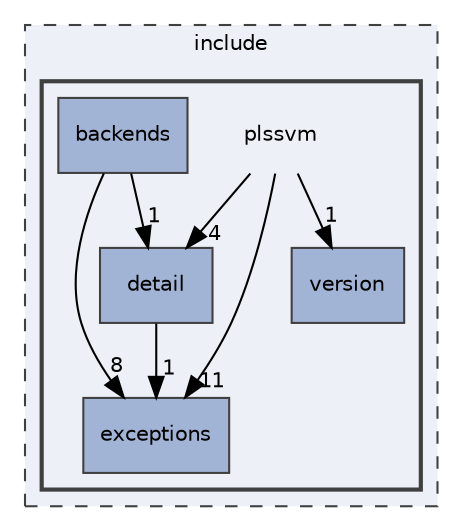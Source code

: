digraph "include/plssvm"
{
 // LATEX_PDF_SIZE
  edge [fontname="Helvetica",fontsize="10",labelfontname="Helvetica",labelfontsize="10"];
  node [fontname="Helvetica",fontsize="10",shape=record];
  compound=true
  subgraph clusterdir_d44c64559bbebec7f509842c48db8b23 {
    graph [ bgcolor="#edf0f7", pencolor="grey25", style="filled,dashed,", label="include", fontname="Helvetica", fontsize="10", URL="dir_d44c64559bbebec7f509842c48db8b23.html"]
  subgraph clusterdir_9696d1624c88fbb4b2358edab2255cb6 {
    graph [ bgcolor="#edf0f7", pencolor="grey25", style="filled,bold,", label="", fontname="Helvetica", fontsize="10", URL="dir_9696d1624c88fbb4b2358edab2255cb6.html"]
    dir_9696d1624c88fbb4b2358edab2255cb6 [shape=plaintext, label="plssvm"];
  dir_aece132851e9183324b9b3740ef79635 [shape=box, label="backends", style="filled,", fillcolor="#a2b4d6", color="grey25", URL="dir_aece132851e9183324b9b3740ef79635.html"];
  dir_f7dfbd464fc0226e1f04610e75575ed1 [shape=box, label="detail", style="filled,", fillcolor="#a2b4d6", color="grey25", URL="dir_f7dfbd464fc0226e1f04610e75575ed1.html"];
  dir_49c4dd39876428c8a6f54100703c6d1b [shape=box, label="exceptions", style="filled,", fillcolor="#a2b4d6", color="grey25", URL="dir_49c4dd39876428c8a6f54100703c6d1b.html"];
  dir_0c7fd7149695622632720efada9226a2 [shape=box, label="version", style="filled,", fillcolor="#a2b4d6", color="grey25", URL="dir_0c7fd7149695622632720efada9226a2.html"];
  }
  }
  dir_9696d1624c88fbb4b2358edab2255cb6->dir_0c7fd7149695622632720efada9226a2 [headlabel="1", labeldistance=1.5 headhref="dir_000011_000014.html"];
  dir_9696d1624c88fbb4b2358edab2255cb6->dir_49c4dd39876428c8a6f54100703c6d1b [headlabel="11", labeldistance=1.5 headhref="dir_000011_000007.html"];
  dir_9696d1624c88fbb4b2358edab2255cb6->dir_f7dfbd464fc0226e1f04610e75575ed1 [headlabel="4", labeldistance=1.5 headhref="dir_000011_000005.html"];
  dir_aece132851e9183324b9b3740ef79635->dir_49c4dd39876428c8a6f54100703c6d1b [headlabel="8", labeldistance=1.5 headhref="dir_000000_000007.html"];
  dir_aece132851e9183324b9b3740ef79635->dir_f7dfbd464fc0226e1f04610e75575ed1 [headlabel="1", labeldistance=1.5 headhref="dir_000000_000005.html"];
  dir_f7dfbd464fc0226e1f04610e75575ed1->dir_49c4dd39876428c8a6f54100703c6d1b [headlabel="1", labeldistance=1.5 headhref="dir_000005_000007.html"];
}
